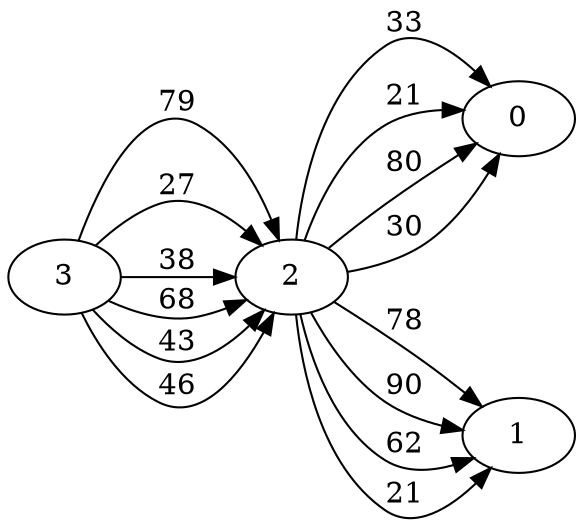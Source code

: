 digraph G {
ranksep = "equally";
rankdir = LR;
{rank = same; 0; };
{rank = same; 1; };
{rank = same; 2; };
{rank = same; };
{rank = same; 3; };
{rank = same; };
0
1
2->0[label="33"];
2->0[label="21"];
2->1[label="78"];
2->1[label="90"];
2->0[label="80"];
2->1[label="62"];
2->0[label="30"];
2->1[label="21"];
3->2[label="79"];
3->2[label="27"];
3->2[label="38"];
3->2[label="68"];
3->2[label="43"];
3->2[label="46"];
}
